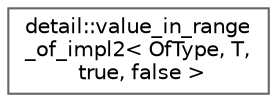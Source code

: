 digraph "Gráfico de jerarquía de clases"
{
 // LATEX_PDF_SIZE
  bgcolor="transparent";
  edge [fontname=Helvetica,fontsize=10,labelfontname=Helvetica,labelfontsize=10];
  node [fontname=Helvetica,fontsize=10,shape=box,height=0.2,width=0.4];
  rankdir="LR";
  Node0 [id="Node000000",label="detail::value_in_range\l_of_impl2\< OfType, T,\l true, false \>",height=0.2,width=0.4,color="grey40", fillcolor="white", style="filled",URL="$structdetail_1_1value__in__range__of__impl2_3_01_of_type_00_01_t_00_01true_00_01false_01_4.html",tooltip=" "];
}
